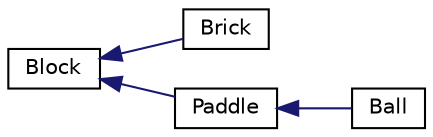 digraph "Graphical Class Hierarchy"
{
  edge [fontname="Helvetica",fontsize="10",labelfontname="Helvetica",labelfontsize="10"];
  node [fontname="Helvetica",fontsize="10",shape=record];
  rankdir="LR";
  Node0 [label="Block",height=0.2,width=0.4,color="black", fillcolor="white", style="filled",URL="$classBlock.html"];
  Node0 -> Node1 [dir="back",color="midnightblue",fontsize="10",style="solid",fontname="Helvetica"];
  Node1 [label="Brick",height=0.2,width=0.4,color="black", fillcolor="white", style="filled",URL="$classBrick.html"];
  Node0 -> Node2 [dir="back",color="midnightblue",fontsize="10",style="solid",fontname="Helvetica"];
  Node2 [label="Paddle",height=0.2,width=0.4,color="black", fillcolor="white", style="filled",URL="$classPaddle.html"];
  Node2 -> Node3 [dir="back",color="midnightblue",fontsize="10",style="solid",fontname="Helvetica"];
  Node3 [label="Ball",height=0.2,width=0.4,color="black", fillcolor="white", style="filled",URL="$classBall.html"];
}
